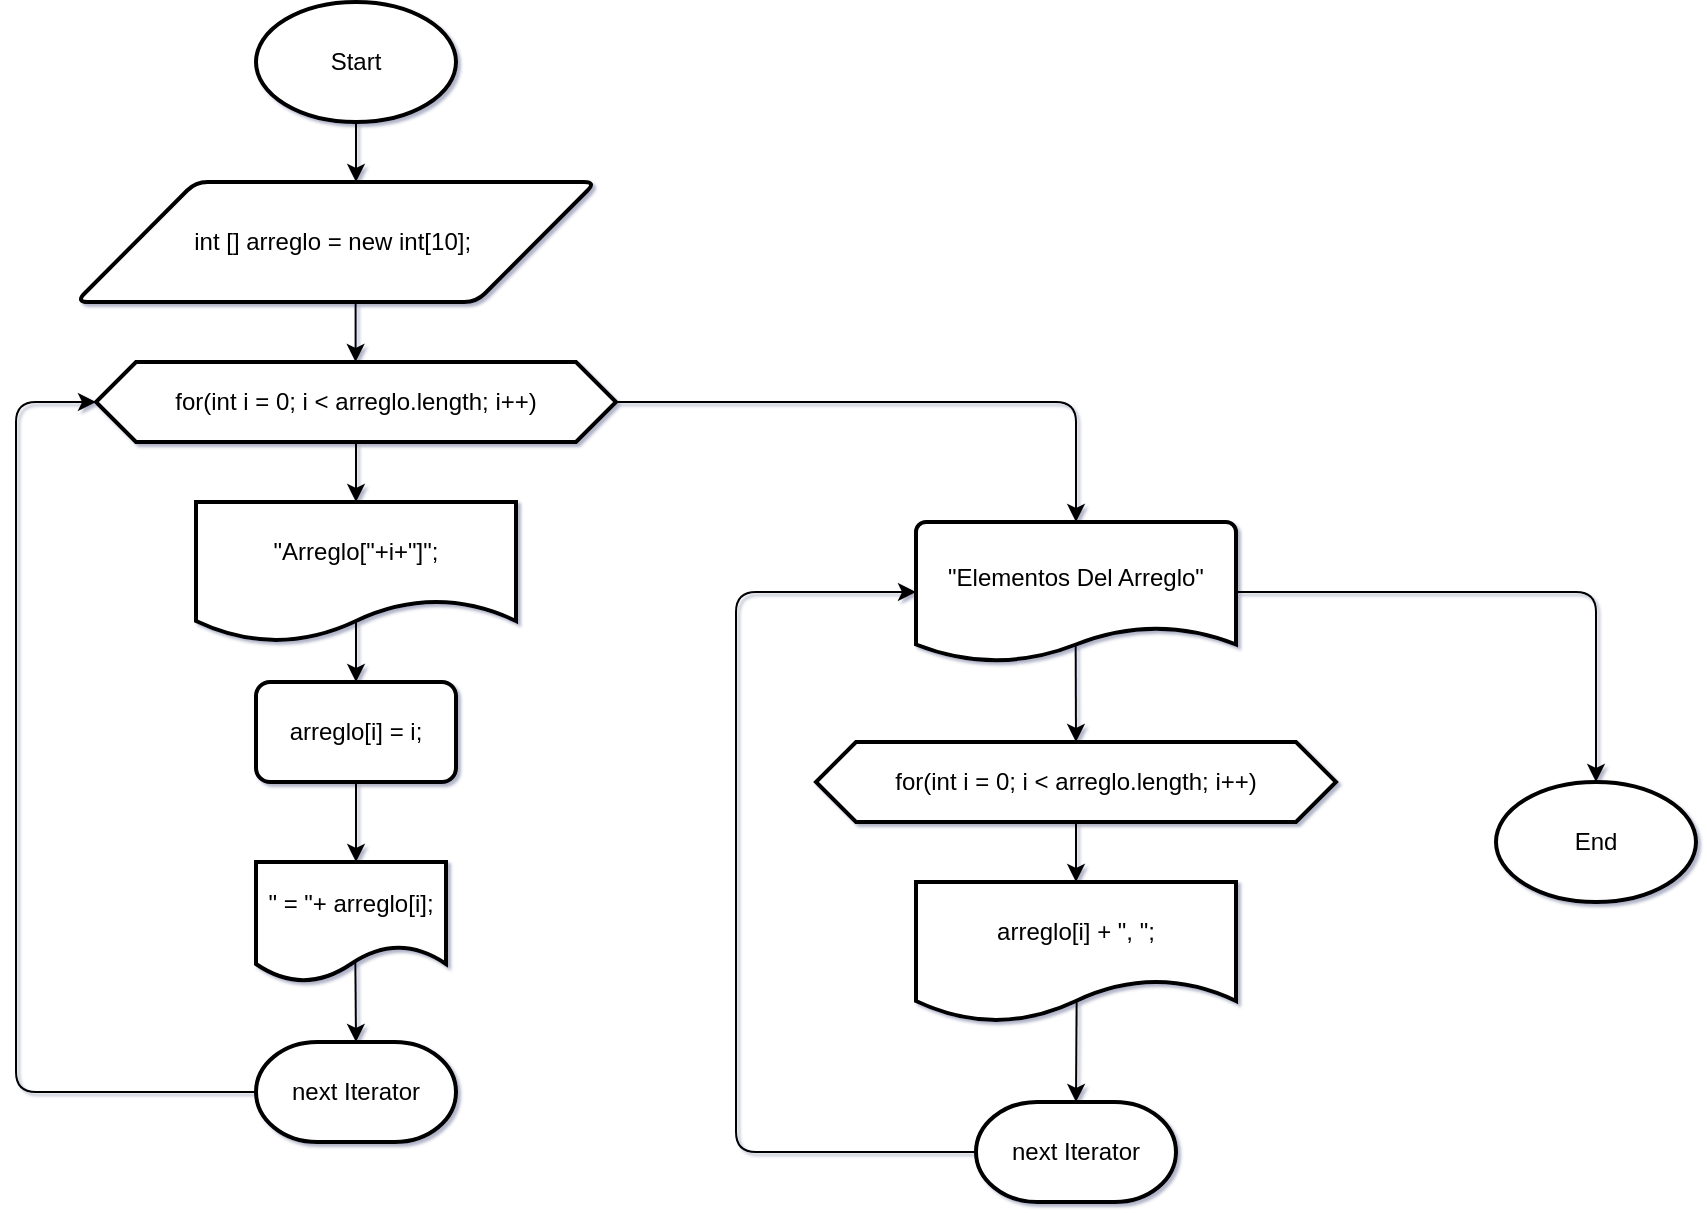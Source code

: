 <mxfile>
    <diagram id="u2sKKRNQ5_j2qv2AFAS4" name="Page-1">
        <mxGraphModel dx="925" dy="733" grid="1" gridSize="10" guides="1" tooltips="1" connect="1" arrows="1" fold="1" page="1" pageScale="1" pageWidth="850" pageHeight="1100" math="0" shadow="1">
            <root>
                <mxCell id="0"/>
                <mxCell id="1" parent="0"/>
                <mxCell id="2" value="Start" style="strokeWidth=2;html=1;shape=mxgraph.flowchart.start_1;whiteSpace=wrap;" parent="1" vertex="1">
                    <mxGeometry x="170" y="50" width="100" height="60" as="geometry"/>
                </mxCell>
                <mxCell id="3" value="int [] arreglo = new int[10];&amp;nbsp;" style="shape=parallelogram;html=1;strokeWidth=2;perimeter=parallelogramPerimeter;whiteSpace=wrap;rounded=1;arcSize=12;size=0.23;" parent="1" vertex="1">
                    <mxGeometry x="80" y="140" width="260" height="60" as="geometry"/>
                </mxCell>
                <mxCell id="4" style="edgeStyle=none;html=1;" parent="1" source="2" edge="1">
                    <mxGeometry relative="1" as="geometry">
                        <mxPoint x="220" y="140" as="targetPoint"/>
                    </mxGeometry>
                </mxCell>
                <mxCell id="6" style="edgeStyle=none;html=1;" parent="1" edge="1">
                    <mxGeometry relative="1" as="geometry">
                        <mxPoint x="219.8" y="200" as="sourcePoint"/>
                        <mxPoint x="219.8" y="230" as="targetPoint"/>
                    </mxGeometry>
                </mxCell>
                <mxCell id="9" style="edgeStyle=none;html=1;entryX=0.5;entryY=0;entryDx=0;entryDy=0;" parent="1" source="7" target="8" edge="1">
                    <mxGeometry relative="1" as="geometry"/>
                </mxCell>
                <mxCell id="17" style="edgeStyle=none;html=1;exitX=1;exitY=0.5;exitDx=0;exitDy=0;" parent="1" edge="1">
                    <mxGeometry relative="1" as="geometry">
                        <mxPoint x="580" y="310" as="targetPoint"/>
                        <mxPoint x="280" y="250" as="sourcePoint"/>
                        <Array as="points">
                            <mxPoint x="580" y="250"/>
                        </Array>
                    </mxGeometry>
                </mxCell>
                <mxCell id="7" value="for(int i = 0; i &amp;lt; arreglo.length; i++)" style="shape=hexagon;perimeter=hexagonPerimeter2;whiteSpace=wrap;html=1;fixedSize=1;strokeWidth=2;" parent="1" vertex="1">
                    <mxGeometry x="90" y="230" width="260" height="40" as="geometry"/>
                </mxCell>
                <mxCell id="10" style="edgeStyle=none;html=1;exitX=0.5;exitY=0.829;exitDx=0;exitDy=0;exitPerimeter=0;" parent="1" source="8" edge="1">
                    <mxGeometry relative="1" as="geometry">
                        <mxPoint x="220" y="390" as="targetPoint"/>
                    </mxGeometry>
                </mxCell>
                <mxCell id="8" value="&quot;Arreglo[&quot;+i+&quot;]&quot;;" style="shape=document;whiteSpace=wrap;html=1;boundedLbl=1;strokeWidth=2;" parent="1" vertex="1">
                    <mxGeometry x="140" y="300" width="160" height="70" as="geometry"/>
                </mxCell>
                <mxCell id="12" value="arreglo[i] = i;" style="rounded=1;whiteSpace=wrap;html=1;absoluteArcSize=1;arcSize=14;strokeWidth=2;" parent="1" vertex="1">
                    <mxGeometry x="170" y="390" width="100" height="50" as="geometry"/>
                </mxCell>
                <mxCell id="14" style="edgeStyle=none;html=1;entryX=0.5;entryY=0;entryDx=0;entryDy=0;entryPerimeter=0;" parent="1" source="12" edge="1">
                    <mxGeometry relative="1" as="geometry">
                        <mxPoint x="220" y="480" as="targetPoint"/>
                    </mxGeometry>
                </mxCell>
                <mxCell id="16" style="edgeStyle=none;html=1;entryX=0;entryY=0.5;entryDx=0;entryDy=0;exitX=0;exitY=0.5;exitDx=0;exitDy=0;exitPerimeter=0;" parent="1" source="15" target="7" edge="1">
                    <mxGeometry relative="1" as="geometry">
                        <Array as="points">
                            <mxPoint x="50" y="595"/>
                            <mxPoint x="50" y="250"/>
                        </Array>
                    </mxGeometry>
                </mxCell>
                <mxCell id="15" value="next Iterator" style="strokeWidth=2;html=1;shape=mxgraph.flowchart.terminator;whiteSpace=wrap;" parent="1" vertex="1">
                    <mxGeometry x="170" y="570" width="100" height="50" as="geometry"/>
                </mxCell>
                <mxCell id="18" value="&quot; = &quot;+ arreglo[i];" style="shape=document;whiteSpace=wrap;html=1;boundedLbl=1;strokeWidth=2;" parent="1" vertex="1">
                    <mxGeometry x="170" y="480" width="95" height="60" as="geometry"/>
                </mxCell>
                <mxCell id="19" style="edgeStyle=none;html=1;entryX=0.5;entryY=0;entryDx=0;entryDy=0;entryPerimeter=0;exitX=0.523;exitY=0.839;exitDx=0;exitDy=0;exitPerimeter=0;" parent="1" source="18" target="15" edge="1">
                    <mxGeometry relative="1" as="geometry"/>
                </mxCell>
                <mxCell id="26" style="edgeStyle=none;html=1;entryX=0.5;entryY=0;entryDx=0;entryDy=0;" parent="1" source="21" target="25" edge="1">
                    <mxGeometry relative="1" as="geometry"/>
                </mxCell>
                <mxCell id="21" value="for(int i = 0; i &amp;lt; arreglo.length; i++)" style="shape=hexagon;perimeter=hexagonPerimeter2;whiteSpace=wrap;html=1;fixedSize=1;strokeWidth=2;" parent="1" vertex="1">
                    <mxGeometry x="450" y="420" width="260" height="40" as="geometry"/>
                </mxCell>
                <mxCell id="24" style="edgeStyle=none;html=1;entryX=0.5;entryY=0;entryDx=0;entryDy=0;exitX=0.499;exitY=0.878;exitDx=0;exitDy=0;exitPerimeter=0;" parent="1" source="23" target="21" edge="1">
                    <mxGeometry relative="1" as="geometry"/>
                </mxCell>
                <mxCell id="31" style="edgeStyle=none;html=1;exitX=1;exitY=0.5;exitDx=0;exitDy=0;exitPerimeter=0;" parent="1" source="23" edge="1">
                    <mxGeometry relative="1" as="geometry">
                        <mxPoint x="840" y="440" as="targetPoint"/>
                        <Array as="points">
                            <mxPoint x="840" y="345"/>
                        </Array>
                    </mxGeometry>
                </mxCell>
                <mxCell id="23" value="&quot;Elementos Del Arreglo&quot;&lt;div&gt;&lt;br&gt;&lt;/div&gt;" style="strokeWidth=2;html=1;shape=mxgraph.flowchart.document2;whiteSpace=wrap;size=0.25;" parent="1" vertex="1">
                    <mxGeometry x="500" y="310" width="160" height="70" as="geometry"/>
                </mxCell>
                <mxCell id="25" value="arreglo[i] + &quot;, &quot;;" style="shape=document;whiteSpace=wrap;html=1;boundedLbl=1;strokeWidth=2;" parent="1" vertex="1">
                    <mxGeometry x="500" y="490" width="160" height="70" as="geometry"/>
                </mxCell>
                <mxCell id="28" value="next Iterator" style="strokeWidth=2;html=1;shape=mxgraph.flowchart.terminator;whiteSpace=wrap;" parent="1" vertex="1">
                    <mxGeometry x="530" y="600" width="100" height="50" as="geometry"/>
                </mxCell>
                <mxCell id="29" style="edgeStyle=none;html=1;entryX=0.5;entryY=0;entryDx=0;entryDy=0;entryPerimeter=0;exitX=0.502;exitY=0.848;exitDx=0;exitDy=0;exitPerimeter=0;" parent="1" source="25" target="28" edge="1">
                    <mxGeometry relative="1" as="geometry"/>
                </mxCell>
                <mxCell id="30" style="edgeStyle=none;html=1;entryX=0;entryY=0.5;entryDx=0;entryDy=0;entryPerimeter=0;" parent="1" source="28" target="23" edge="1">
                    <mxGeometry relative="1" as="geometry">
                        <Array as="points">
                            <mxPoint x="410" y="625"/>
                            <mxPoint x="410" y="345"/>
                        </Array>
                    </mxGeometry>
                </mxCell>
                <mxCell id="32" value="End" style="strokeWidth=2;html=1;shape=mxgraph.flowchart.start_1;whiteSpace=wrap;" parent="1" vertex="1">
                    <mxGeometry x="790" y="440" width="100" height="60" as="geometry"/>
                </mxCell>
            </root>
        </mxGraphModel>
    </diagram>
</mxfile>